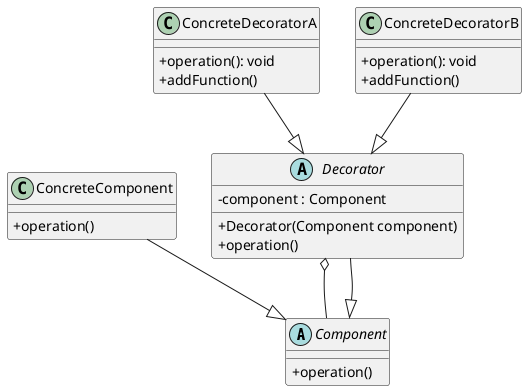@startuml
skinparam classAttributeIconSize 0
'抽象构件
Abstract Component{
+ operation()
}

'具体构件
Class ConcreteComponent{
+ operation()
}

ConcreteComponent --|> Component

'抽象装饰
Abstract Decorator{
    - component : Component
    + Decorator(Component component)
    + operation()
}

Decorator o-- Component
Decorator --|> Component

'具体装饰
Class ConcreteDecoratorA{
        + operation(): void
        + addFunction()
}

'具体装饰
Class ConcreteDecoratorB{
        + operation(): void
        + addFunction()
}
ConcreteDecoratorA --|>Decorator
ConcreteDecoratorB --|>Decorator
@enduml